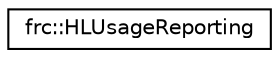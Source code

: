 digraph "Graphical Class Hierarchy"
{
  edge [fontname="Helvetica",fontsize="10",labelfontname="Helvetica",labelfontsize="10"];
  node [fontname="Helvetica",fontsize="10",shape=record];
  rankdir="LR";
  Node1 [label="frc::HLUsageReporting",height=0.2,width=0.4,color="black", fillcolor="white", style="filled",URL="$classfrc_1_1HLUsageReporting.html"];
}
